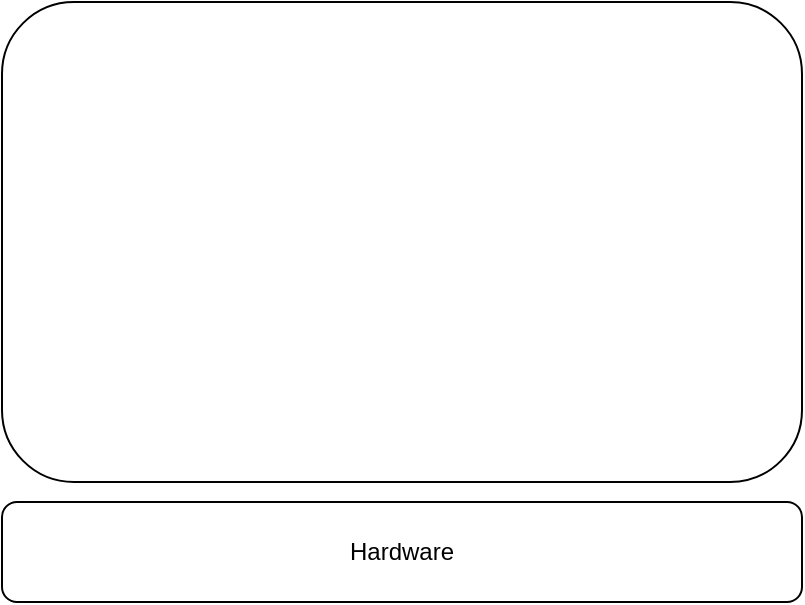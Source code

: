 <mxfile version="25.0.3">
  <diagram name="Seite-1" id="v4zKv522e2VMaitY0-yY">
    <mxGraphModel dx="1368" dy="743" grid="1" gridSize="10" guides="1" tooltips="1" connect="1" arrows="1" fold="1" page="1" pageScale="1" pageWidth="1169" pageHeight="826" math="0" shadow="0">
      <root>
        <mxCell id="0" />
        <mxCell id="1" parent="0" />
        <mxCell id="ytMAjWAJxm4MJN-wQsIq-1" value="Hardware" style="rounded=1;whiteSpace=wrap;html=1;" vertex="1" parent="1">
          <mxGeometry x="520" y="370" width="400" height="50" as="geometry" />
        </mxCell>
        <mxCell id="ytMAjWAJxm4MJN-wQsIq-2" value="" style="rounded=1;whiteSpace=wrap;html=1;" vertex="1" parent="1">
          <mxGeometry x="520" y="120" width="400" height="240" as="geometry" />
        </mxCell>
      </root>
    </mxGraphModel>
  </diagram>
</mxfile>
